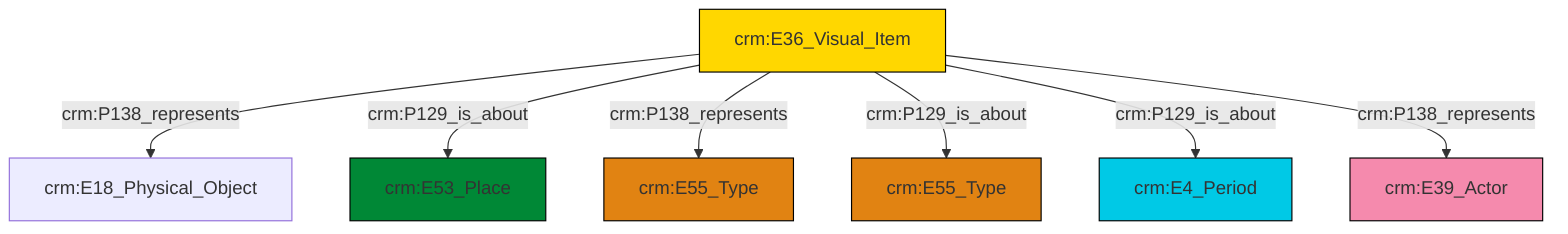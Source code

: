 graph TD
classDef Literal fill:#f2f2f2,stroke:#000000;
classDef CRM_Entity fill:#FFFFFF,stroke:#000000;
classDef Temporal_Entity fill:#00C9E6, stroke:#000000;
classDef Type fill:#E18312, stroke:#000000;
classDef Time-Span fill:#2C9C91, stroke:#000000;
classDef Appellation fill:#FFEB7F, stroke:#000000;
classDef Place fill:#008836, stroke:#000000;
classDef Persistent_Item fill:#B266B2, stroke:#000000;
classDef Conceptual_Object fill:#FFD700, stroke:#000000;
classDef Physical_Thing fill:#D2B48C, stroke:#000000;
classDef Actor fill:#f58aad, stroke:#000000;
classDef PC_Classes fill:#4ce600, stroke:#000000;
classDef Multi fill:#cccccc,stroke:#000000;

2["crm:E36_Visual_Item"]:::Conceptual_Object -->|crm:P138_represents| 3["crm:E18_Physical_Object"]:::Default
2["crm:E36_Visual_Item"]:::Conceptual_Object -->|crm:P129_is_about| 6["crm:E53_Place"]:::Place
2["crm:E36_Visual_Item"]:::Conceptual_Object -->|crm:P138_represents| 0["crm:E55_Type"]:::Type
2["crm:E36_Visual_Item"]:::Conceptual_Object -->|crm:P129_is_about| 8["crm:E55_Type"]:::Type
2["crm:E36_Visual_Item"]:::Conceptual_Object -->|crm:P129_is_about| 10["crm:E4_Period"]:::Temporal_Entity
2["crm:E36_Visual_Item"]:::Conceptual_Object -->|crm:P138_represents| 4["crm:E39_Actor"]:::Actor